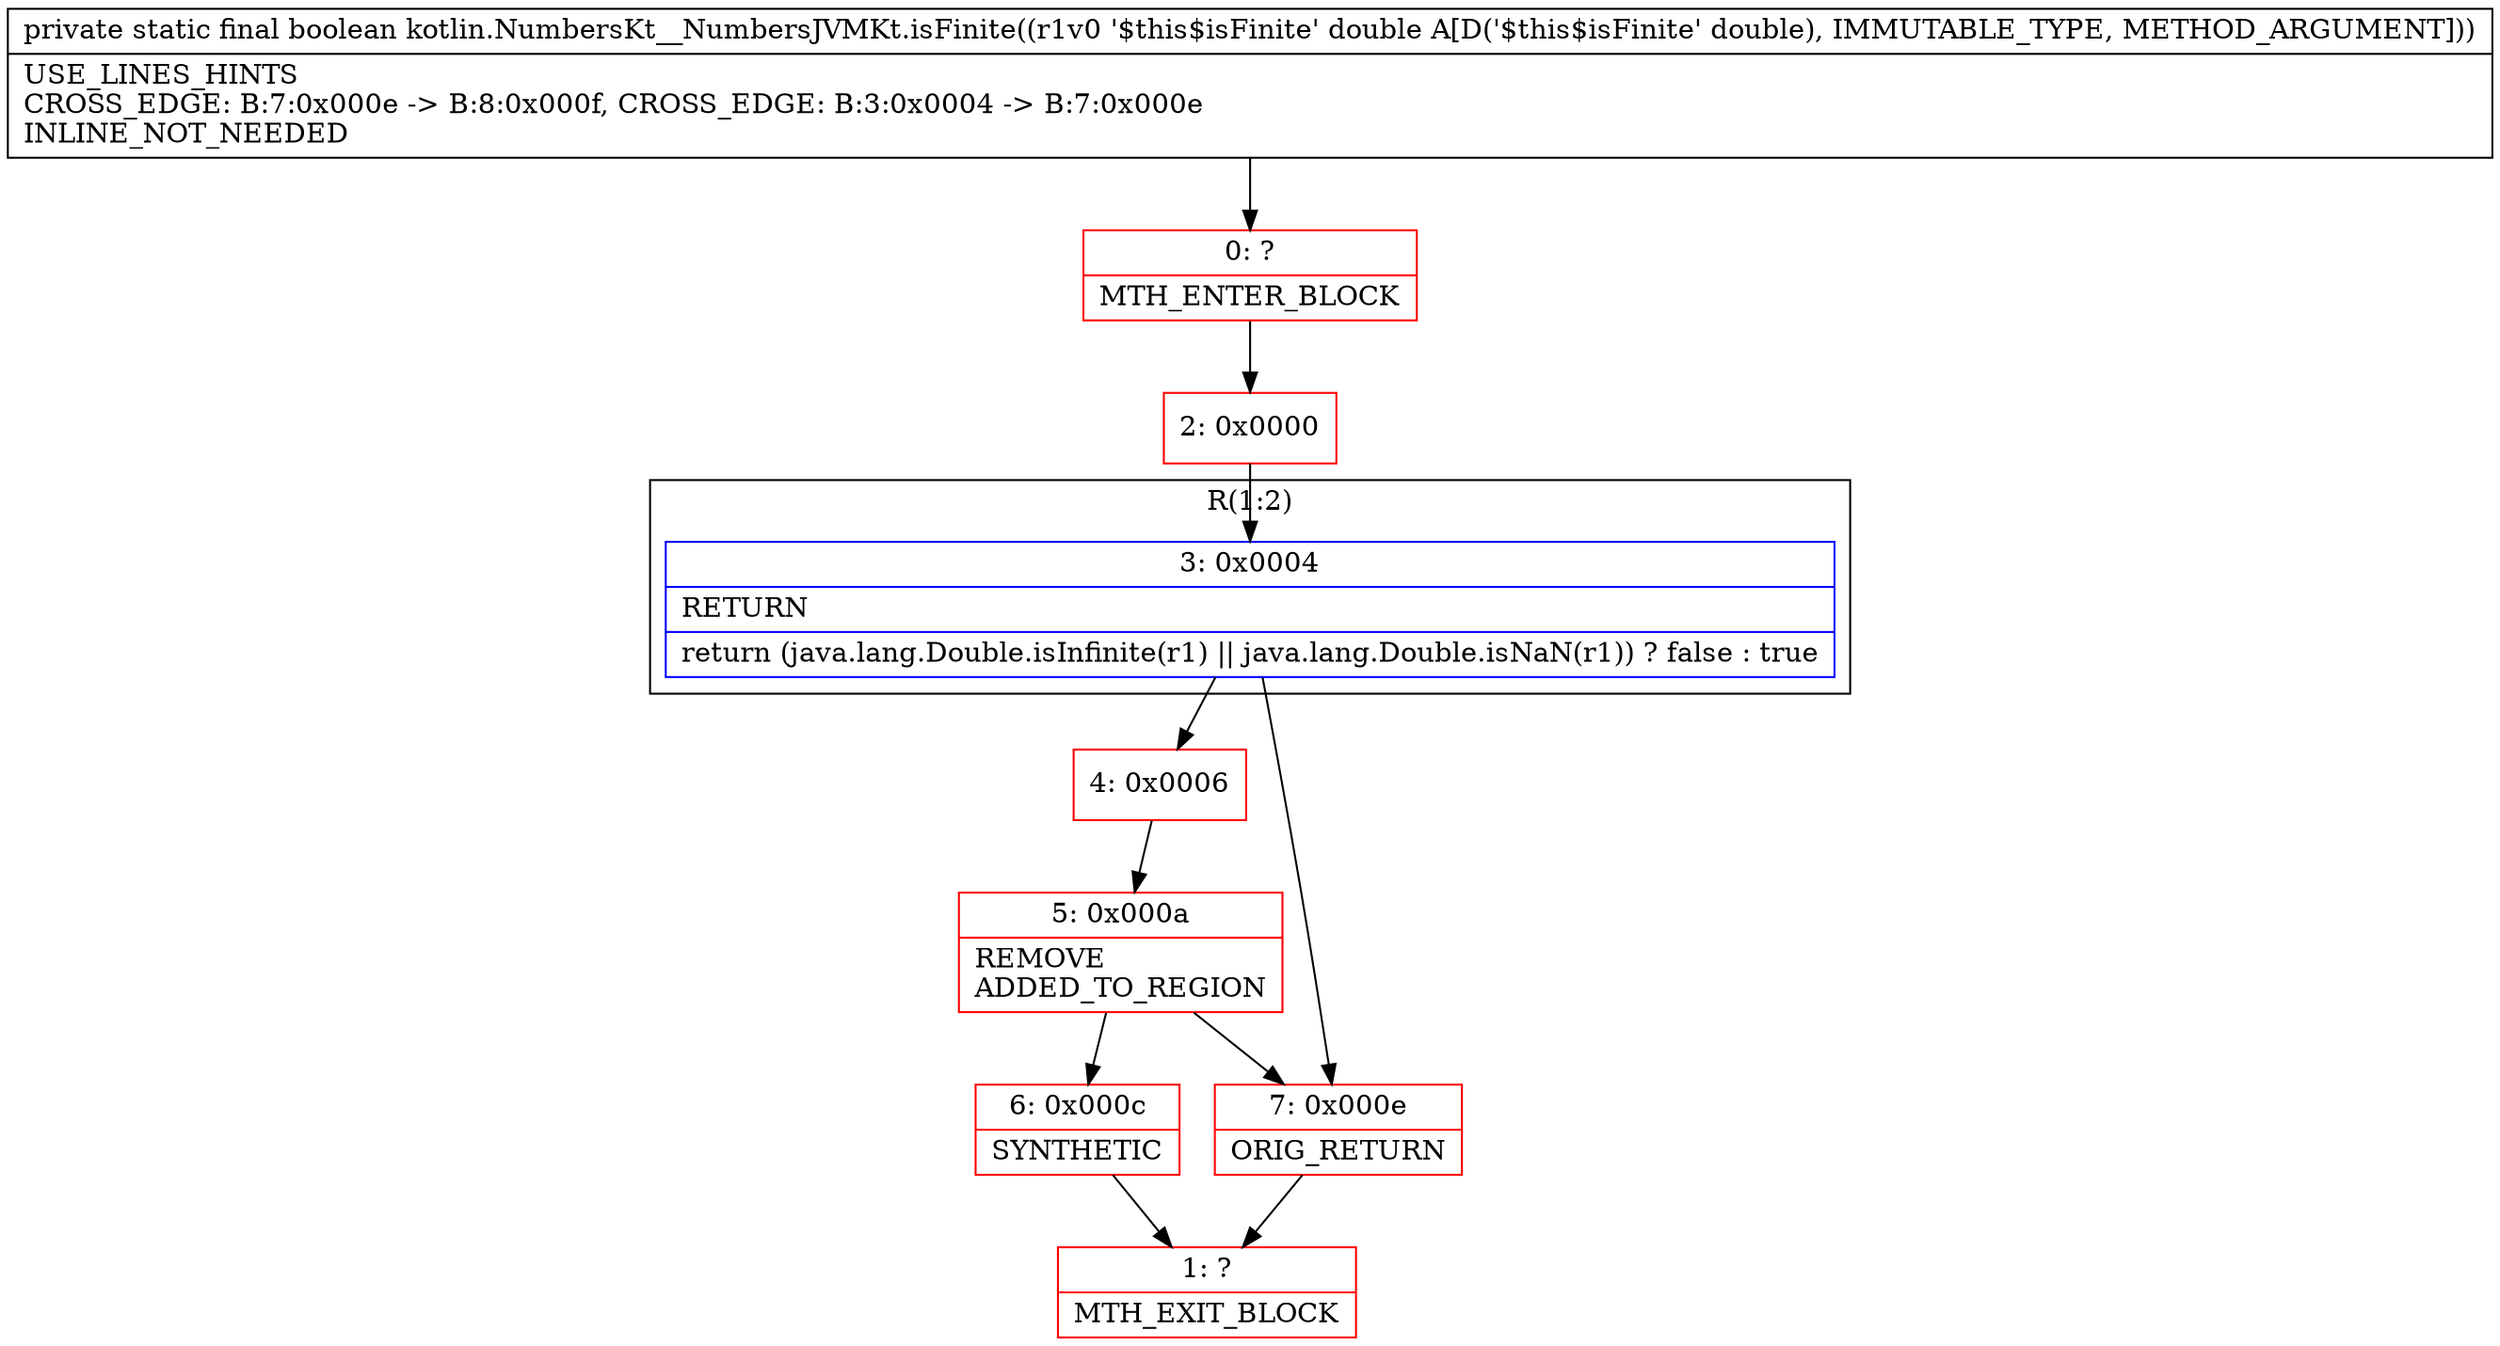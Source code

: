 digraph "CFG forkotlin.NumbersKt__NumbersJVMKt.isFinite(D)Z" {
subgraph cluster_Region_326212488 {
label = "R(1:2)";
node [shape=record,color=blue];
Node_3 [shape=record,label="{3\:\ 0x0004|RETURN\l|return (java.lang.Double.isInfinite(r1) \|\| java.lang.Double.isNaN(r1)) ? false : true\l}"];
}
Node_0 [shape=record,color=red,label="{0\:\ ?|MTH_ENTER_BLOCK\l}"];
Node_2 [shape=record,color=red,label="{2\:\ 0x0000}"];
Node_4 [shape=record,color=red,label="{4\:\ 0x0006}"];
Node_5 [shape=record,color=red,label="{5\:\ 0x000a|REMOVE\lADDED_TO_REGION\l}"];
Node_6 [shape=record,color=red,label="{6\:\ 0x000c|SYNTHETIC\l}"];
Node_1 [shape=record,color=red,label="{1\:\ ?|MTH_EXIT_BLOCK\l}"];
Node_7 [shape=record,color=red,label="{7\:\ 0x000e|ORIG_RETURN\l}"];
MethodNode[shape=record,label="{private static final boolean kotlin.NumbersKt__NumbersJVMKt.isFinite((r1v0 '$this$isFinite' double A[D('$this$isFinite' double), IMMUTABLE_TYPE, METHOD_ARGUMENT]))  | USE_LINES_HINTS\lCROSS_EDGE: B:7:0x000e \-\> B:8:0x000f, CROSS_EDGE: B:3:0x0004 \-\> B:7:0x000e\lINLINE_NOT_NEEDED\l}"];
MethodNode -> Node_0;Node_3 -> Node_4;
Node_3 -> Node_7;
Node_0 -> Node_2;
Node_2 -> Node_3;
Node_4 -> Node_5;
Node_5 -> Node_6;
Node_5 -> Node_7;
Node_6 -> Node_1;
Node_7 -> Node_1;
}

